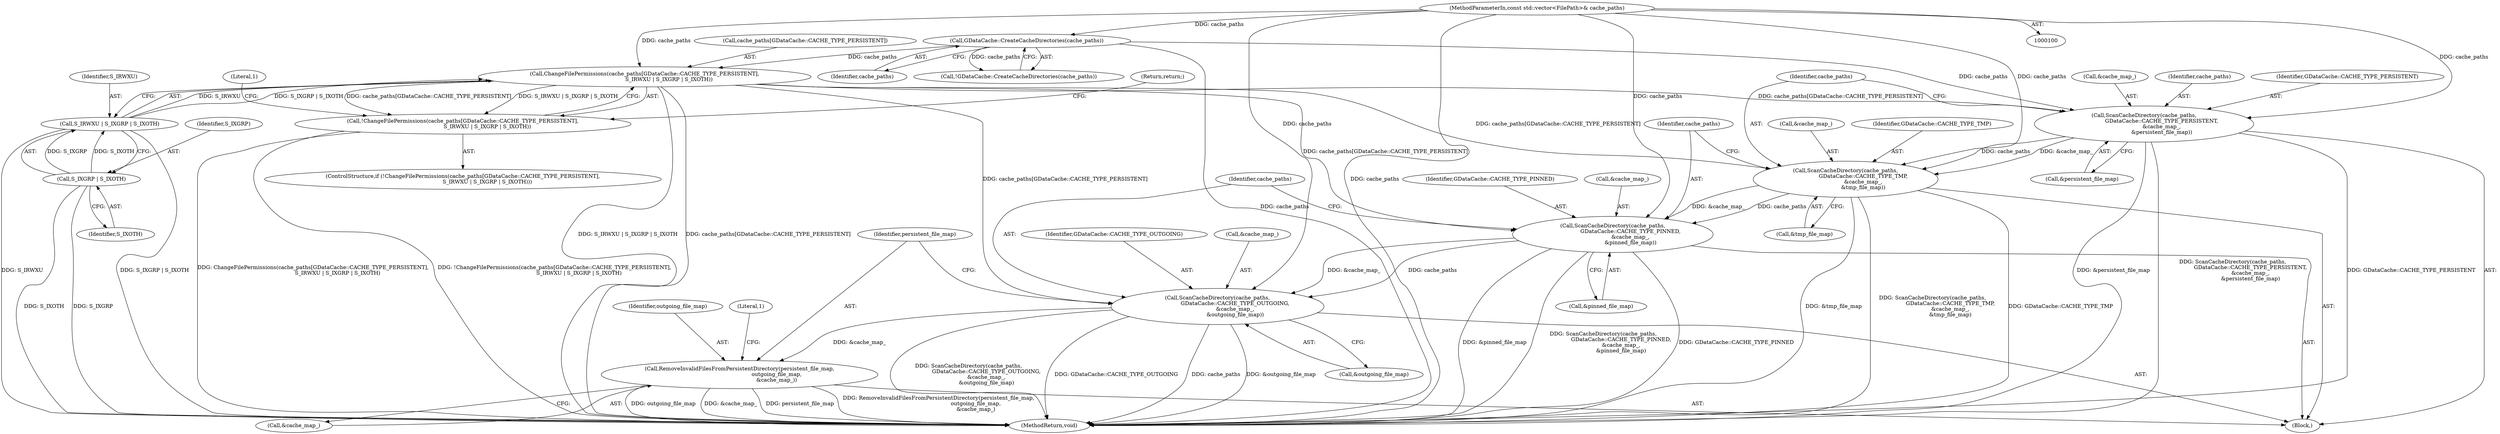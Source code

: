 digraph "1_Chrome_baef1ffd73db183ca50c854e1779ed7f6e5100a8_3@array" {
"1000121" [label="(Call,ChangeFilePermissions(cache_paths[GDataCache::CACHE_TYPE_PERSISTENT],\n                             S_IRWXU | S_IXGRP | S_IXOTH))"];
"1000116" [label="(Call,GDataCache::CreateCacheDirectories(cache_paths))"];
"1000101" [label="(MethodParameterIn,const std::vector<FilePath>& cache_paths)"];
"1000125" [label="(Call,S_IRWXU | S_IXGRP | S_IXOTH)"];
"1000127" [label="(Call,S_IXGRP | S_IXOTH)"];
"1000120" [label="(Call,!ChangeFilePermissions(cache_paths[GDataCache::CACHE_TYPE_PERSISTENT],\n                             S_IRWXU | S_IXGRP | S_IXOTH))"];
"1000136" [label="(Call,ScanCacheDirectory(cache_paths,\n                     GDataCache::CACHE_TYPE_PERSISTENT,\n                     &cache_map_,\n                     &persistent_file_map))"];
"1000144" [label="(Call,ScanCacheDirectory(cache_paths,\n                     GDataCache::CACHE_TYPE_TMP,\n                     &cache_map_,\n                     &tmp_file_map))"];
"1000152" [label="(Call,ScanCacheDirectory(cache_paths,\n                     GDataCache::CACHE_TYPE_PINNED,\n                     &cache_map_,\n                     &pinned_file_map))"];
"1000160" [label="(Call,ScanCacheDirectory(cache_paths,\n                     GDataCache::CACHE_TYPE_OUTGOING,\n                     &cache_map_,\n                     &outgoing_file_map))"];
"1000167" [label="(Call,RemoveInvalidFilesFromPersistentDirectory(persistent_file_map,\n                                            outgoing_file_map,\n                                            &cache_map_))"];
"1000139" [label="(Call,&cache_map_)"];
"1000126" [label="(Identifier,S_IRWXU)"];
"1000128" [label="(Identifier,S_IXGRP)"];
"1000122" [label="(Call,cache_paths[GDataCache::CACHE_TYPE_PERSISTENT])"];
"1000130" [label="(Return,return;)"];
"1000137" [label="(Identifier,cache_paths)"];
"1000167" [label="(Call,RemoveInvalidFilesFromPersistentDirectory(persistent_file_map,\n                                            outgoing_file_map,\n                                            &cache_map_))"];
"1000157" [label="(Call,&pinned_file_map)"];
"1000155" [label="(Call,&cache_map_)"];
"1000117" [label="(Identifier,cache_paths)"];
"1000141" [label="(Call,&persistent_file_map)"];
"1000165" [label="(Call,&outgoing_file_map)"];
"1000120" [label="(Call,!ChangeFilePermissions(cache_paths[GDataCache::CACHE_TYPE_PERSISTENT],\n                             S_IRWXU | S_IXGRP | S_IXOTH))"];
"1000161" [label="(Identifier,cache_paths)"];
"1000101" [label="(MethodParameterIn,const std::vector<FilePath>& cache_paths)"];
"1000119" [label="(ControlStructure,if (!ChangeFilePermissions(cache_paths[GDataCache::CACHE_TYPE_PERSISTENT],\n                             S_IRWXU | S_IXGRP | S_IXOTH)))"];
"1000136" [label="(Call,ScanCacheDirectory(cache_paths,\n                     GDataCache::CACHE_TYPE_PERSISTENT,\n                     &cache_map_,\n                     &persistent_file_map))"];
"1000138" [label="(Identifier,GDataCache::CACHE_TYPE_PERSISTENT)"];
"1000160" [label="(Call,ScanCacheDirectory(cache_paths,\n                     GDataCache::CACHE_TYPE_OUTGOING,\n                     &cache_map_,\n                     &outgoing_file_map))"];
"1000147" [label="(Call,&cache_map_)"];
"1000169" [label="(Identifier,outgoing_file_map)"];
"1000146" [label="(Identifier,GDataCache::CACHE_TYPE_TMP)"];
"1000129" [label="(Identifier,S_IXOTH)"];
"1000153" [label="(Identifier,cache_paths)"];
"1000133" [label="(Literal,1)"];
"1000125" [label="(Call,S_IRWXU | S_IXGRP | S_IXOTH)"];
"1000127" [label="(Call,S_IXGRP | S_IXOTH)"];
"1000162" [label="(Identifier,GDataCache::CACHE_TYPE_OUTGOING)"];
"1000168" [label="(Identifier,persistent_file_map)"];
"1000163" [label="(Call,&cache_map_)"];
"1000102" [label="(Block,)"];
"1000149" [label="(Call,&tmp_file_map)"];
"1000116" [label="(Call,GDataCache::CreateCacheDirectories(cache_paths))"];
"1000115" [label="(Call,!GDataCache::CreateCacheDirectories(cache_paths))"];
"1000154" [label="(Identifier,GDataCache::CACHE_TYPE_PINNED)"];
"1000176" [label="(MethodReturn,void)"];
"1000152" [label="(Call,ScanCacheDirectory(cache_paths,\n                     GDataCache::CACHE_TYPE_PINNED,\n                     &cache_map_,\n                     &pinned_file_map))"];
"1000170" [label="(Call,&cache_map_)"];
"1000174" [label="(Literal,1)"];
"1000145" [label="(Identifier,cache_paths)"];
"1000121" [label="(Call,ChangeFilePermissions(cache_paths[GDataCache::CACHE_TYPE_PERSISTENT],\n                             S_IRWXU | S_IXGRP | S_IXOTH))"];
"1000144" [label="(Call,ScanCacheDirectory(cache_paths,\n                     GDataCache::CACHE_TYPE_TMP,\n                     &cache_map_,\n                     &tmp_file_map))"];
"1000121" -> "1000120"  [label="AST: "];
"1000121" -> "1000125"  [label="CFG: "];
"1000122" -> "1000121"  [label="AST: "];
"1000125" -> "1000121"  [label="AST: "];
"1000120" -> "1000121"  [label="CFG: "];
"1000121" -> "1000176"  [label="DDG: S_IRWXU | S_IXGRP | S_IXOTH"];
"1000121" -> "1000176"  [label="DDG: cache_paths[GDataCache::CACHE_TYPE_PERSISTENT]"];
"1000121" -> "1000120"  [label="DDG: cache_paths[GDataCache::CACHE_TYPE_PERSISTENT]"];
"1000121" -> "1000120"  [label="DDG: S_IRWXU | S_IXGRP | S_IXOTH"];
"1000116" -> "1000121"  [label="DDG: cache_paths"];
"1000101" -> "1000121"  [label="DDG: cache_paths"];
"1000125" -> "1000121"  [label="DDG: S_IRWXU"];
"1000125" -> "1000121"  [label="DDG: S_IXGRP | S_IXOTH"];
"1000121" -> "1000136"  [label="DDG: cache_paths[GDataCache::CACHE_TYPE_PERSISTENT]"];
"1000121" -> "1000144"  [label="DDG: cache_paths[GDataCache::CACHE_TYPE_PERSISTENT]"];
"1000121" -> "1000152"  [label="DDG: cache_paths[GDataCache::CACHE_TYPE_PERSISTENT]"];
"1000121" -> "1000160"  [label="DDG: cache_paths[GDataCache::CACHE_TYPE_PERSISTENT]"];
"1000116" -> "1000115"  [label="AST: "];
"1000116" -> "1000117"  [label="CFG: "];
"1000117" -> "1000116"  [label="AST: "];
"1000115" -> "1000116"  [label="CFG: "];
"1000116" -> "1000176"  [label="DDG: cache_paths"];
"1000116" -> "1000115"  [label="DDG: cache_paths"];
"1000101" -> "1000116"  [label="DDG: cache_paths"];
"1000116" -> "1000136"  [label="DDG: cache_paths"];
"1000101" -> "1000100"  [label="AST: "];
"1000101" -> "1000176"  [label="DDG: cache_paths"];
"1000101" -> "1000136"  [label="DDG: cache_paths"];
"1000101" -> "1000144"  [label="DDG: cache_paths"];
"1000101" -> "1000152"  [label="DDG: cache_paths"];
"1000101" -> "1000160"  [label="DDG: cache_paths"];
"1000125" -> "1000127"  [label="CFG: "];
"1000126" -> "1000125"  [label="AST: "];
"1000127" -> "1000125"  [label="AST: "];
"1000125" -> "1000176"  [label="DDG: S_IXGRP | S_IXOTH"];
"1000125" -> "1000176"  [label="DDG: S_IRWXU"];
"1000127" -> "1000125"  [label="DDG: S_IXGRP"];
"1000127" -> "1000125"  [label="DDG: S_IXOTH"];
"1000127" -> "1000129"  [label="CFG: "];
"1000128" -> "1000127"  [label="AST: "];
"1000129" -> "1000127"  [label="AST: "];
"1000127" -> "1000176"  [label="DDG: S_IXOTH"];
"1000127" -> "1000176"  [label="DDG: S_IXGRP"];
"1000120" -> "1000119"  [label="AST: "];
"1000130" -> "1000120"  [label="CFG: "];
"1000133" -> "1000120"  [label="CFG: "];
"1000120" -> "1000176"  [label="DDG: ChangeFilePermissions(cache_paths[GDataCache::CACHE_TYPE_PERSISTENT],\n                             S_IRWXU | S_IXGRP | S_IXOTH)"];
"1000120" -> "1000176"  [label="DDG: !ChangeFilePermissions(cache_paths[GDataCache::CACHE_TYPE_PERSISTENT],\n                             S_IRWXU | S_IXGRP | S_IXOTH)"];
"1000136" -> "1000102"  [label="AST: "];
"1000136" -> "1000141"  [label="CFG: "];
"1000137" -> "1000136"  [label="AST: "];
"1000138" -> "1000136"  [label="AST: "];
"1000139" -> "1000136"  [label="AST: "];
"1000141" -> "1000136"  [label="AST: "];
"1000145" -> "1000136"  [label="CFG: "];
"1000136" -> "1000176"  [label="DDG: &persistent_file_map"];
"1000136" -> "1000176"  [label="DDG: ScanCacheDirectory(cache_paths,\n                     GDataCache::CACHE_TYPE_PERSISTENT,\n                     &cache_map_,\n                     &persistent_file_map)"];
"1000136" -> "1000176"  [label="DDG: GDataCache::CACHE_TYPE_PERSISTENT"];
"1000136" -> "1000144"  [label="DDG: cache_paths"];
"1000136" -> "1000144"  [label="DDG: &cache_map_"];
"1000144" -> "1000102"  [label="AST: "];
"1000144" -> "1000149"  [label="CFG: "];
"1000145" -> "1000144"  [label="AST: "];
"1000146" -> "1000144"  [label="AST: "];
"1000147" -> "1000144"  [label="AST: "];
"1000149" -> "1000144"  [label="AST: "];
"1000153" -> "1000144"  [label="CFG: "];
"1000144" -> "1000176"  [label="DDG: &tmp_file_map"];
"1000144" -> "1000176"  [label="DDG: ScanCacheDirectory(cache_paths,\n                     GDataCache::CACHE_TYPE_TMP,\n                     &cache_map_,\n                     &tmp_file_map)"];
"1000144" -> "1000176"  [label="DDG: GDataCache::CACHE_TYPE_TMP"];
"1000144" -> "1000152"  [label="DDG: cache_paths"];
"1000144" -> "1000152"  [label="DDG: &cache_map_"];
"1000152" -> "1000102"  [label="AST: "];
"1000152" -> "1000157"  [label="CFG: "];
"1000153" -> "1000152"  [label="AST: "];
"1000154" -> "1000152"  [label="AST: "];
"1000155" -> "1000152"  [label="AST: "];
"1000157" -> "1000152"  [label="AST: "];
"1000161" -> "1000152"  [label="CFG: "];
"1000152" -> "1000176"  [label="DDG: &pinned_file_map"];
"1000152" -> "1000176"  [label="DDG: ScanCacheDirectory(cache_paths,\n                     GDataCache::CACHE_TYPE_PINNED,\n                     &cache_map_,\n                     &pinned_file_map)"];
"1000152" -> "1000176"  [label="DDG: GDataCache::CACHE_TYPE_PINNED"];
"1000152" -> "1000160"  [label="DDG: cache_paths"];
"1000152" -> "1000160"  [label="DDG: &cache_map_"];
"1000160" -> "1000102"  [label="AST: "];
"1000160" -> "1000165"  [label="CFG: "];
"1000161" -> "1000160"  [label="AST: "];
"1000162" -> "1000160"  [label="AST: "];
"1000163" -> "1000160"  [label="AST: "];
"1000165" -> "1000160"  [label="AST: "];
"1000168" -> "1000160"  [label="CFG: "];
"1000160" -> "1000176"  [label="DDG: ScanCacheDirectory(cache_paths,\n                     GDataCache::CACHE_TYPE_OUTGOING,\n                     &cache_map_,\n                     &outgoing_file_map)"];
"1000160" -> "1000176"  [label="DDG: GDataCache::CACHE_TYPE_OUTGOING"];
"1000160" -> "1000176"  [label="DDG: cache_paths"];
"1000160" -> "1000176"  [label="DDG: &outgoing_file_map"];
"1000160" -> "1000167"  [label="DDG: &cache_map_"];
"1000167" -> "1000102"  [label="AST: "];
"1000167" -> "1000170"  [label="CFG: "];
"1000168" -> "1000167"  [label="AST: "];
"1000169" -> "1000167"  [label="AST: "];
"1000170" -> "1000167"  [label="AST: "];
"1000174" -> "1000167"  [label="CFG: "];
"1000167" -> "1000176"  [label="DDG: outgoing_file_map"];
"1000167" -> "1000176"  [label="DDG: &cache_map_"];
"1000167" -> "1000176"  [label="DDG: persistent_file_map"];
"1000167" -> "1000176"  [label="DDG: RemoveInvalidFilesFromPersistentDirectory(persistent_file_map,\n                                            outgoing_file_map,\n                                            &cache_map_)"];
}
